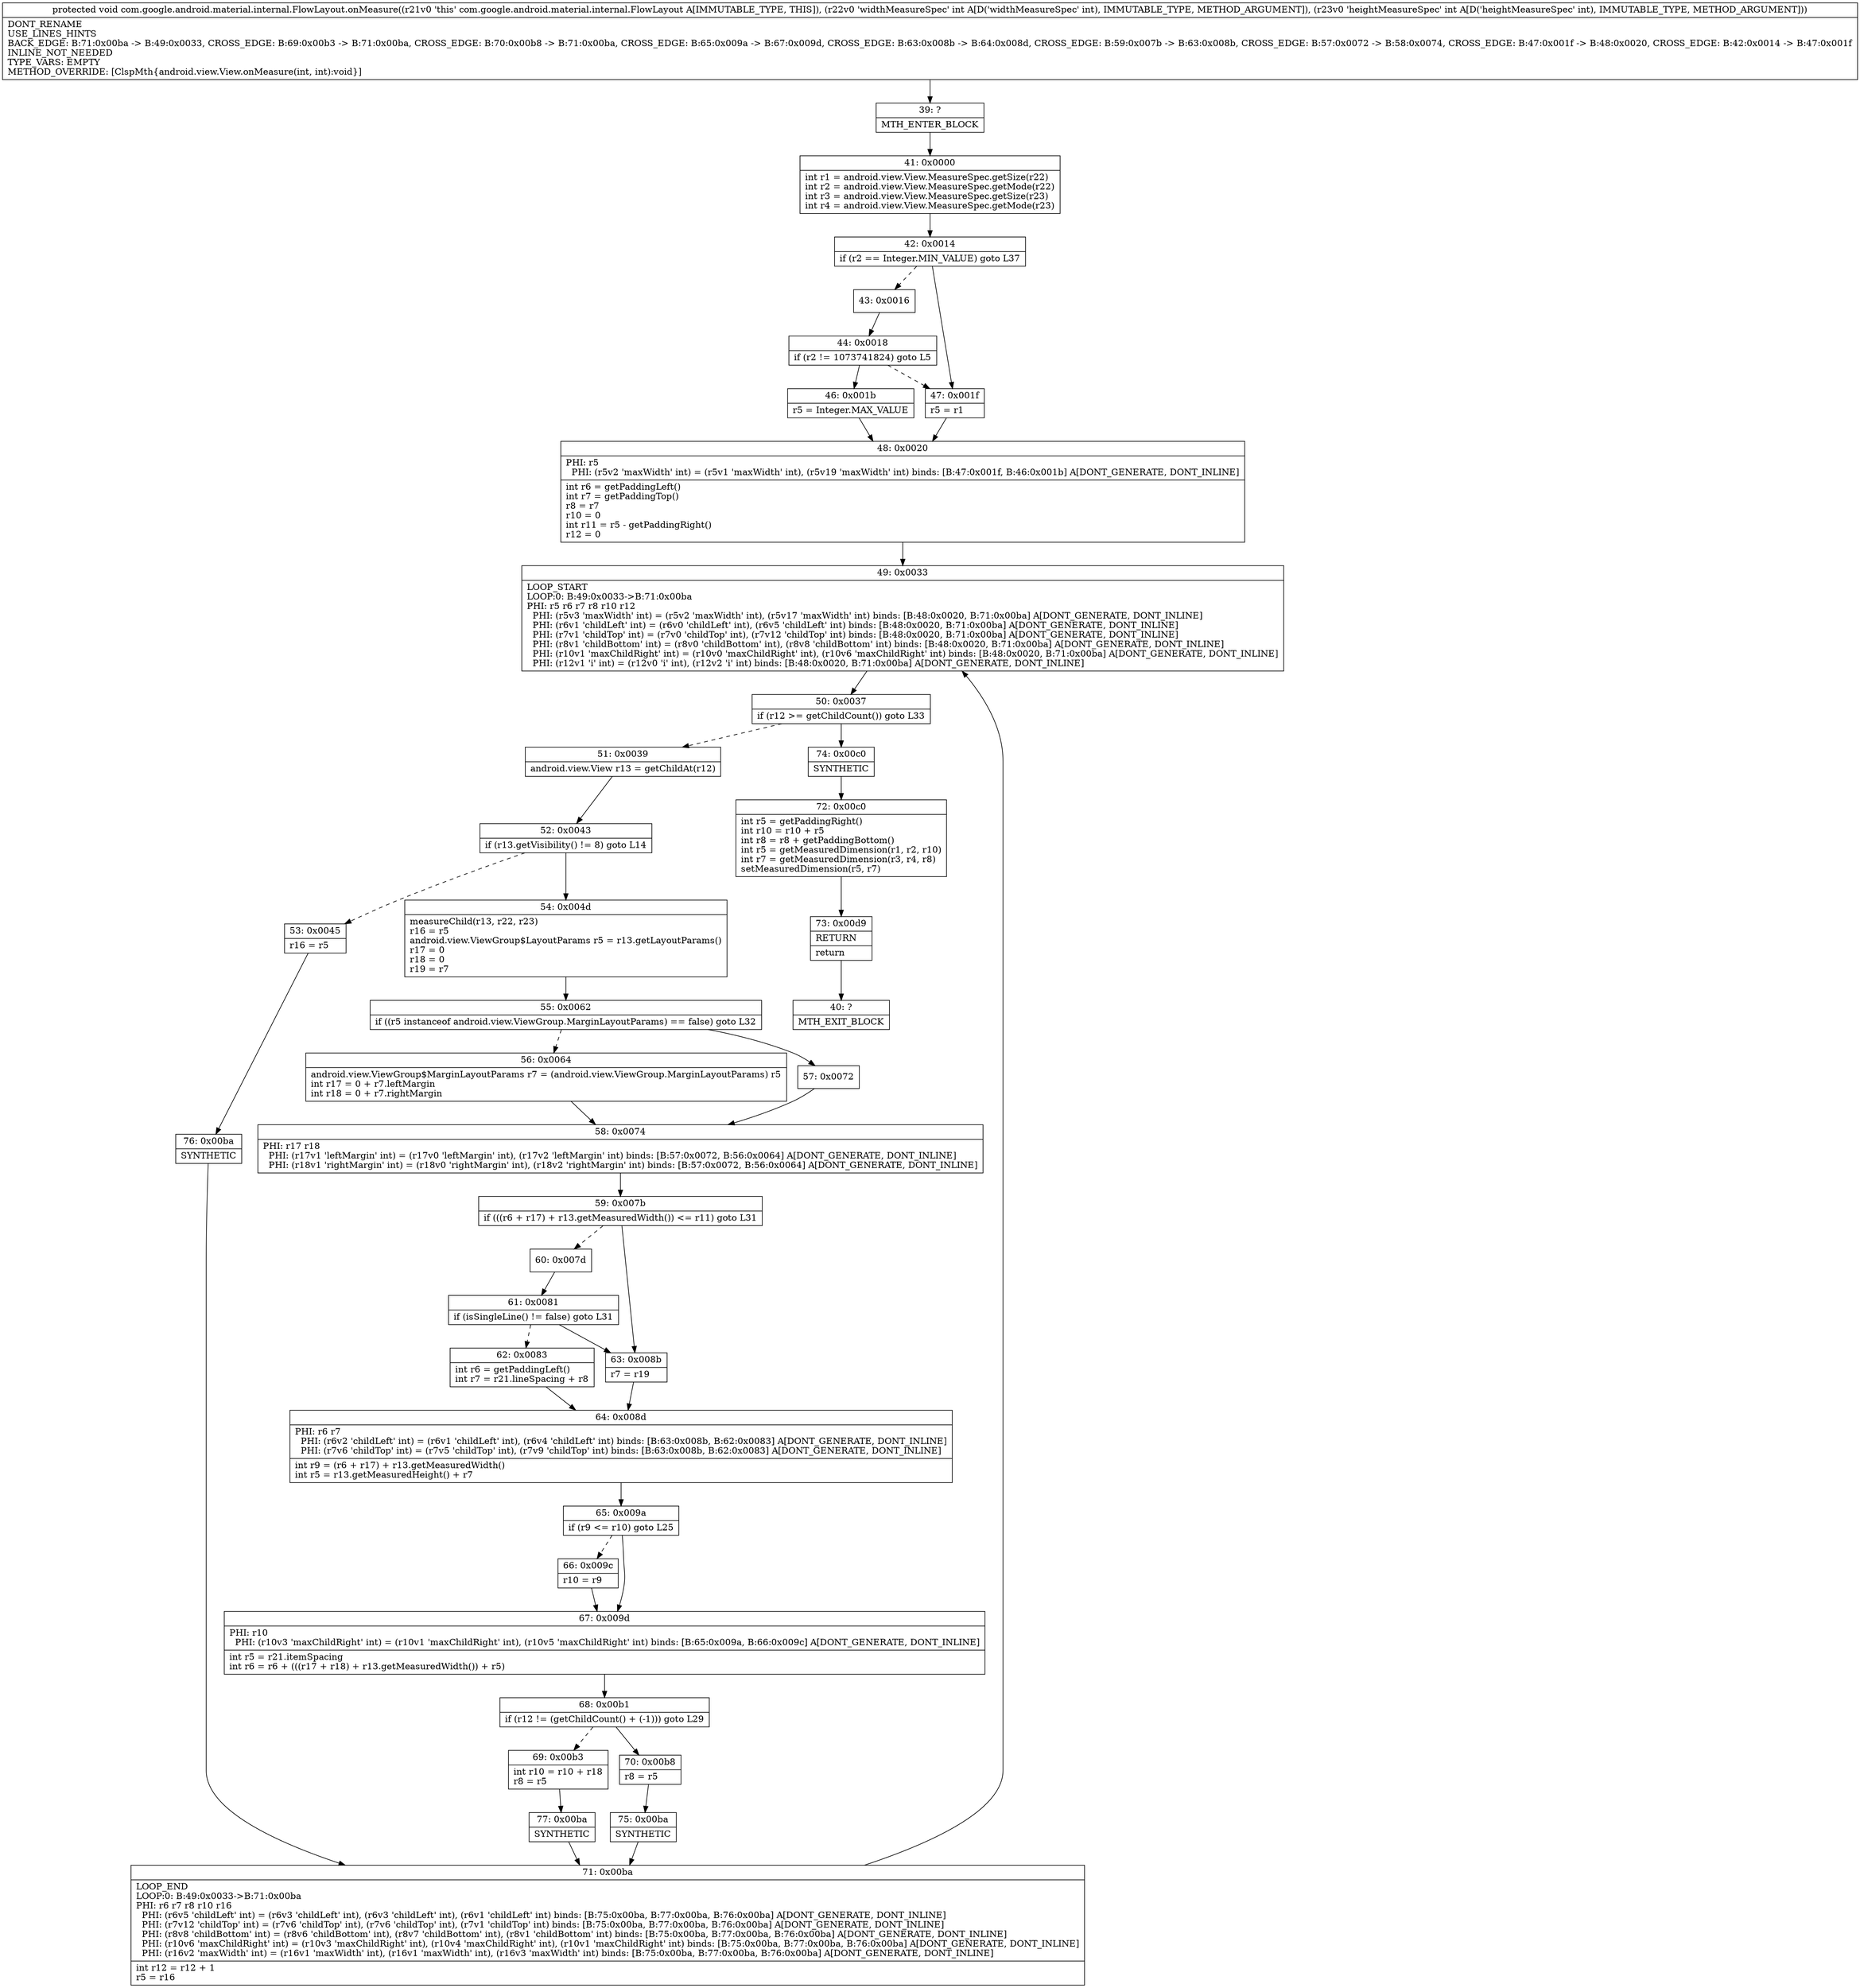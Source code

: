 digraph "CFG forcom.google.android.material.internal.FlowLayout.onMeasure(II)V" {
Node_39 [shape=record,label="{39\:\ ?|MTH_ENTER_BLOCK\l}"];
Node_41 [shape=record,label="{41\:\ 0x0000|int r1 = android.view.View.MeasureSpec.getSize(r22)\lint r2 = android.view.View.MeasureSpec.getMode(r22)\lint r3 = android.view.View.MeasureSpec.getSize(r23)\lint r4 = android.view.View.MeasureSpec.getMode(r23)\l}"];
Node_42 [shape=record,label="{42\:\ 0x0014|if (r2 == Integer.MIN_VALUE) goto L37\l}"];
Node_43 [shape=record,label="{43\:\ 0x0016}"];
Node_44 [shape=record,label="{44\:\ 0x0018|if (r2 != 1073741824) goto L5\l}"];
Node_46 [shape=record,label="{46\:\ 0x001b|r5 = Integer.MAX_VALUE\l}"];
Node_48 [shape=record,label="{48\:\ 0x0020|PHI: r5 \l  PHI: (r5v2 'maxWidth' int) = (r5v1 'maxWidth' int), (r5v19 'maxWidth' int) binds: [B:47:0x001f, B:46:0x001b] A[DONT_GENERATE, DONT_INLINE]\l|int r6 = getPaddingLeft()\lint r7 = getPaddingTop()\lr8 = r7\lr10 = 0\lint r11 = r5 \- getPaddingRight()\lr12 = 0\l}"];
Node_49 [shape=record,label="{49\:\ 0x0033|LOOP_START\lLOOP:0: B:49:0x0033\-\>B:71:0x00ba\lPHI: r5 r6 r7 r8 r10 r12 \l  PHI: (r5v3 'maxWidth' int) = (r5v2 'maxWidth' int), (r5v17 'maxWidth' int) binds: [B:48:0x0020, B:71:0x00ba] A[DONT_GENERATE, DONT_INLINE]\l  PHI: (r6v1 'childLeft' int) = (r6v0 'childLeft' int), (r6v5 'childLeft' int) binds: [B:48:0x0020, B:71:0x00ba] A[DONT_GENERATE, DONT_INLINE]\l  PHI: (r7v1 'childTop' int) = (r7v0 'childTop' int), (r7v12 'childTop' int) binds: [B:48:0x0020, B:71:0x00ba] A[DONT_GENERATE, DONT_INLINE]\l  PHI: (r8v1 'childBottom' int) = (r8v0 'childBottom' int), (r8v8 'childBottom' int) binds: [B:48:0x0020, B:71:0x00ba] A[DONT_GENERATE, DONT_INLINE]\l  PHI: (r10v1 'maxChildRight' int) = (r10v0 'maxChildRight' int), (r10v6 'maxChildRight' int) binds: [B:48:0x0020, B:71:0x00ba] A[DONT_GENERATE, DONT_INLINE]\l  PHI: (r12v1 'i' int) = (r12v0 'i' int), (r12v2 'i' int) binds: [B:48:0x0020, B:71:0x00ba] A[DONT_GENERATE, DONT_INLINE]\l}"];
Node_50 [shape=record,label="{50\:\ 0x0037|if (r12 \>= getChildCount()) goto L33\l}"];
Node_51 [shape=record,label="{51\:\ 0x0039|android.view.View r13 = getChildAt(r12)\l}"];
Node_52 [shape=record,label="{52\:\ 0x0043|if (r13.getVisibility() != 8) goto L14\l}"];
Node_53 [shape=record,label="{53\:\ 0x0045|r16 = r5\l}"];
Node_76 [shape=record,label="{76\:\ 0x00ba|SYNTHETIC\l}"];
Node_71 [shape=record,label="{71\:\ 0x00ba|LOOP_END\lLOOP:0: B:49:0x0033\-\>B:71:0x00ba\lPHI: r6 r7 r8 r10 r16 \l  PHI: (r6v5 'childLeft' int) = (r6v3 'childLeft' int), (r6v3 'childLeft' int), (r6v1 'childLeft' int) binds: [B:75:0x00ba, B:77:0x00ba, B:76:0x00ba] A[DONT_GENERATE, DONT_INLINE]\l  PHI: (r7v12 'childTop' int) = (r7v6 'childTop' int), (r7v6 'childTop' int), (r7v1 'childTop' int) binds: [B:75:0x00ba, B:77:0x00ba, B:76:0x00ba] A[DONT_GENERATE, DONT_INLINE]\l  PHI: (r8v8 'childBottom' int) = (r8v6 'childBottom' int), (r8v7 'childBottom' int), (r8v1 'childBottom' int) binds: [B:75:0x00ba, B:77:0x00ba, B:76:0x00ba] A[DONT_GENERATE, DONT_INLINE]\l  PHI: (r10v6 'maxChildRight' int) = (r10v3 'maxChildRight' int), (r10v4 'maxChildRight' int), (r10v1 'maxChildRight' int) binds: [B:75:0x00ba, B:77:0x00ba, B:76:0x00ba] A[DONT_GENERATE, DONT_INLINE]\l  PHI: (r16v2 'maxWidth' int) = (r16v1 'maxWidth' int), (r16v1 'maxWidth' int), (r16v3 'maxWidth' int) binds: [B:75:0x00ba, B:77:0x00ba, B:76:0x00ba] A[DONT_GENERATE, DONT_INLINE]\l|int r12 = r12 + 1\lr5 = r16\l}"];
Node_54 [shape=record,label="{54\:\ 0x004d|measureChild(r13, r22, r23)\lr16 = r5\landroid.view.ViewGroup$LayoutParams r5 = r13.getLayoutParams()\lr17 = 0\lr18 = 0\lr19 = r7\l}"];
Node_55 [shape=record,label="{55\:\ 0x0062|if ((r5 instanceof android.view.ViewGroup.MarginLayoutParams) == false) goto L32\l}"];
Node_56 [shape=record,label="{56\:\ 0x0064|android.view.ViewGroup$MarginLayoutParams r7 = (android.view.ViewGroup.MarginLayoutParams) r5\lint r17 = 0 + r7.leftMargin\lint r18 = 0 + r7.rightMargin\l}"];
Node_58 [shape=record,label="{58\:\ 0x0074|PHI: r17 r18 \l  PHI: (r17v1 'leftMargin' int) = (r17v0 'leftMargin' int), (r17v2 'leftMargin' int) binds: [B:57:0x0072, B:56:0x0064] A[DONT_GENERATE, DONT_INLINE]\l  PHI: (r18v1 'rightMargin' int) = (r18v0 'rightMargin' int), (r18v2 'rightMargin' int) binds: [B:57:0x0072, B:56:0x0064] A[DONT_GENERATE, DONT_INLINE]\l}"];
Node_59 [shape=record,label="{59\:\ 0x007b|if (((r6 + r17) + r13.getMeasuredWidth()) \<= r11) goto L31\l}"];
Node_60 [shape=record,label="{60\:\ 0x007d}"];
Node_61 [shape=record,label="{61\:\ 0x0081|if (isSingleLine() != false) goto L31\l}"];
Node_62 [shape=record,label="{62\:\ 0x0083|int r6 = getPaddingLeft()\lint r7 = r21.lineSpacing + r8\l}"];
Node_64 [shape=record,label="{64\:\ 0x008d|PHI: r6 r7 \l  PHI: (r6v2 'childLeft' int) = (r6v1 'childLeft' int), (r6v4 'childLeft' int) binds: [B:63:0x008b, B:62:0x0083] A[DONT_GENERATE, DONT_INLINE]\l  PHI: (r7v6 'childTop' int) = (r7v5 'childTop' int), (r7v9 'childTop' int) binds: [B:63:0x008b, B:62:0x0083] A[DONT_GENERATE, DONT_INLINE]\l|int r9 = (r6 + r17) + r13.getMeasuredWidth()\lint r5 = r13.getMeasuredHeight() + r7\l}"];
Node_65 [shape=record,label="{65\:\ 0x009a|if (r9 \<= r10) goto L25\l}"];
Node_66 [shape=record,label="{66\:\ 0x009c|r10 = r9\l}"];
Node_67 [shape=record,label="{67\:\ 0x009d|PHI: r10 \l  PHI: (r10v3 'maxChildRight' int) = (r10v1 'maxChildRight' int), (r10v5 'maxChildRight' int) binds: [B:65:0x009a, B:66:0x009c] A[DONT_GENERATE, DONT_INLINE]\l|int r5 = r21.itemSpacing\lint r6 = r6 + (((r17 + r18) + r13.getMeasuredWidth()) + r5)\l}"];
Node_68 [shape=record,label="{68\:\ 0x00b1|if (r12 != (getChildCount() + (\-1))) goto L29\l}"];
Node_69 [shape=record,label="{69\:\ 0x00b3|int r10 = r10 + r18\lr8 = r5\l}"];
Node_77 [shape=record,label="{77\:\ 0x00ba|SYNTHETIC\l}"];
Node_70 [shape=record,label="{70\:\ 0x00b8|r8 = r5\l}"];
Node_75 [shape=record,label="{75\:\ 0x00ba|SYNTHETIC\l}"];
Node_63 [shape=record,label="{63\:\ 0x008b|r7 = r19\l}"];
Node_57 [shape=record,label="{57\:\ 0x0072}"];
Node_74 [shape=record,label="{74\:\ 0x00c0|SYNTHETIC\l}"];
Node_72 [shape=record,label="{72\:\ 0x00c0|int r5 = getPaddingRight()\lint r10 = r10 + r5\lint r8 = r8 + getPaddingBottom()\lint r5 = getMeasuredDimension(r1, r2, r10)\lint r7 = getMeasuredDimension(r3, r4, r8)\lsetMeasuredDimension(r5, r7)\l}"];
Node_73 [shape=record,label="{73\:\ 0x00d9|RETURN\l|return\l}"];
Node_40 [shape=record,label="{40\:\ ?|MTH_EXIT_BLOCK\l}"];
Node_47 [shape=record,label="{47\:\ 0x001f|r5 = r1\l}"];
MethodNode[shape=record,label="{protected void com.google.android.material.internal.FlowLayout.onMeasure((r21v0 'this' com.google.android.material.internal.FlowLayout A[IMMUTABLE_TYPE, THIS]), (r22v0 'widthMeasureSpec' int A[D('widthMeasureSpec' int), IMMUTABLE_TYPE, METHOD_ARGUMENT]), (r23v0 'heightMeasureSpec' int A[D('heightMeasureSpec' int), IMMUTABLE_TYPE, METHOD_ARGUMENT]))  | DONT_RENAME\lUSE_LINES_HINTS\lBACK_EDGE: B:71:0x00ba \-\> B:49:0x0033, CROSS_EDGE: B:69:0x00b3 \-\> B:71:0x00ba, CROSS_EDGE: B:70:0x00b8 \-\> B:71:0x00ba, CROSS_EDGE: B:65:0x009a \-\> B:67:0x009d, CROSS_EDGE: B:63:0x008b \-\> B:64:0x008d, CROSS_EDGE: B:59:0x007b \-\> B:63:0x008b, CROSS_EDGE: B:57:0x0072 \-\> B:58:0x0074, CROSS_EDGE: B:47:0x001f \-\> B:48:0x0020, CROSS_EDGE: B:42:0x0014 \-\> B:47:0x001f\lINLINE_NOT_NEEDED\lTYPE_VARS: EMPTY\lMETHOD_OVERRIDE: [ClspMth\{android.view.View.onMeasure(int, int):void\}]\l}"];
MethodNode -> Node_39;Node_39 -> Node_41;
Node_41 -> Node_42;
Node_42 -> Node_43[style=dashed];
Node_42 -> Node_47;
Node_43 -> Node_44;
Node_44 -> Node_46;
Node_44 -> Node_47[style=dashed];
Node_46 -> Node_48;
Node_48 -> Node_49;
Node_49 -> Node_50;
Node_50 -> Node_51[style=dashed];
Node_50 -> Node_74;
Node_51 -> Node_52;
Node_52 -> Node_53[style=dashed];
Node_52 -> Node_54;
Node_53 -> Node_76;
Node_76 -> Node_71;
Node_71 -> Node_49;
Node_54 -> Node_55;
Node_55 -> Node_56[style=dashed];
Node_55 -> Node_57;
Node_56 -> Node_58;
Node_58 -> Node_59;
Node_59 -> Node_60[style=dashed];
Node_59 -> Node_63;
Node_60 -> Node_61;
Node_61 -> Node_62[style=dashed];
Node_61 -> Node_63;
Node_62 -> Node_64;
Node_64 -> Node_65;
Node_65 -> Node_66[style=dashed];
Node_65 -> Node_67;
Node_66 -> Node_67;
Node_67 -> Node_68;
Node_68 -> Node_69[style=dashed];
Node_68 -> Node_70;
Node_69 -> Node_77;
Node_77 -> Node_71;
Node_70 -> Node_75;
Node_75 -> Node_71;
Node_63 -> Node_64;
Node_57 -> Node_58;
Node_74 -> Node_72;
Node_72 -> Node_73;
Node_73 -> Node_40;
Node_47 -> Node_48;
}

